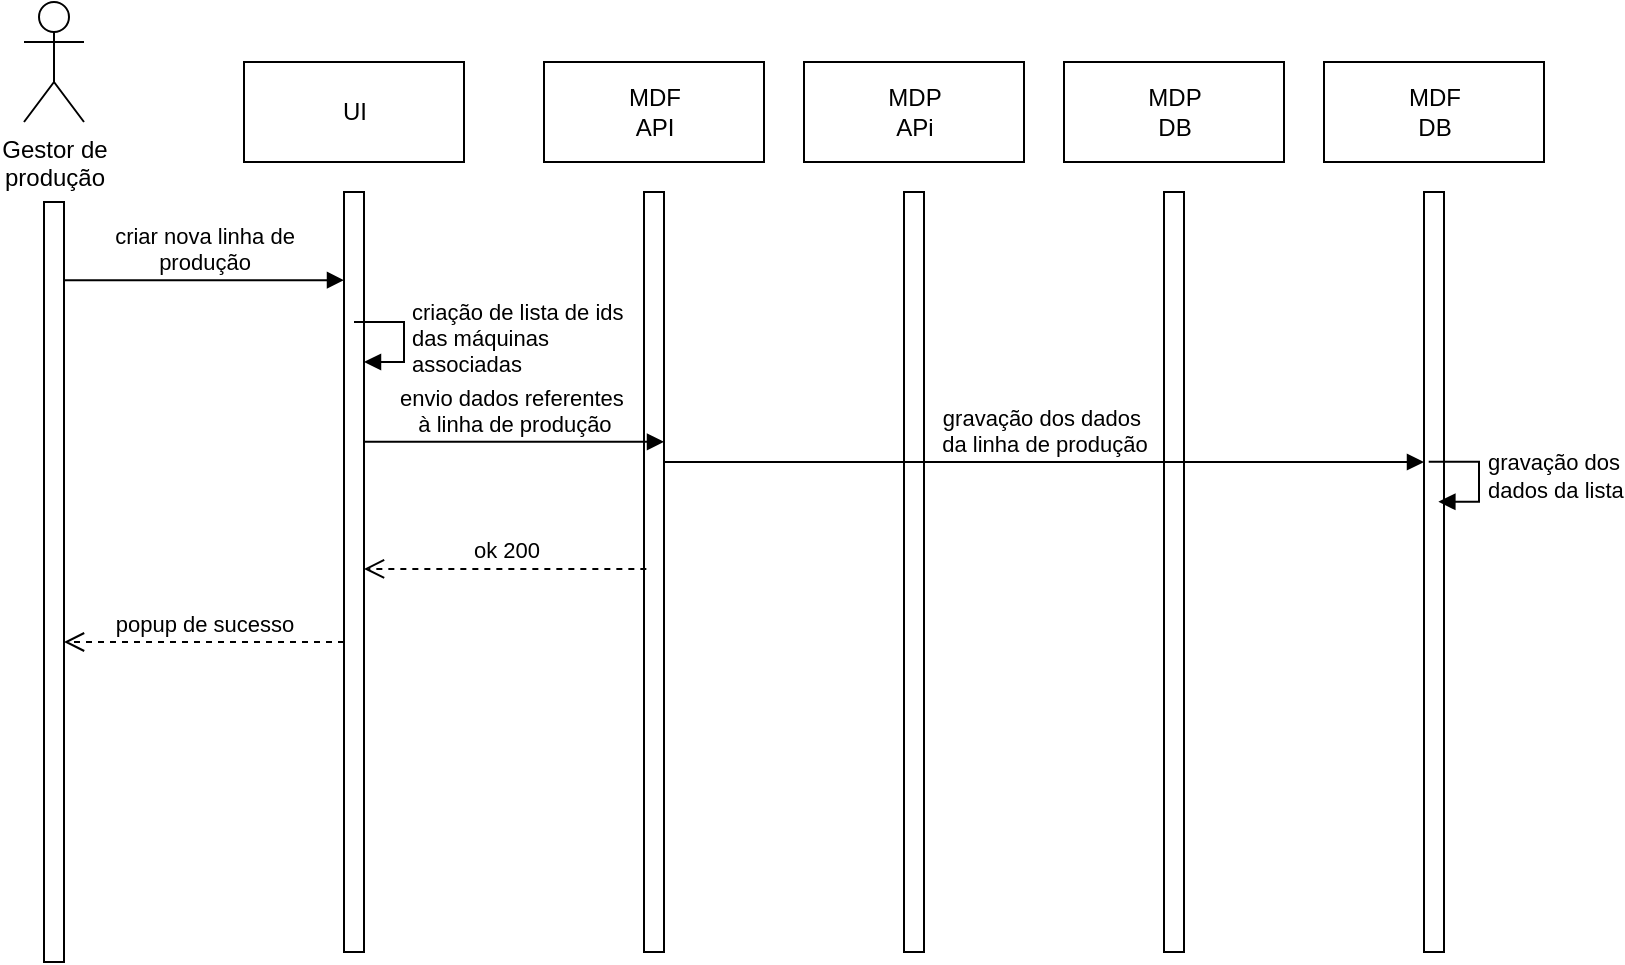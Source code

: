 <mxfile version="12.2.7" type="google" pages="1"><diagram id="y5Aco_nvvMLKETb85mTT" name="Page-1"><mxGraphModel dx="1173" dy="623" grid="1" gridSize="10" guides="1" tooltips="1" connect="1" arrows="1" fold="1" page="1" pageScale="1" pageWidth="827" pageHeight="1169" math="0" shadow="0"><root><mxCell id="0"/><mxCell id="1" parent="0"/><mxCell id="sEBxnwqUA14tsjKjSSHd-1" value="" style="html=1;points=[];perimeter=orthogonalPerimeter;" vertex="1" parent="1"><mxGeometry x="30" y="180" width="10" height="380" as="geometry"/></mxCell><mxCell id="sEBxnwqUA14tsjKjSSHd-2" value="Gestor de&lt;br&gt;produção" style="shape=umlActor;verticalLabelPosition=bottom;labelBackgroundColor=#ffffff;verticalAlign=top;html=1;" vertex="1" parent="1"><mxGeometry x="20" y="80" width="30" height="60" as="geometry"/></mxCell><mxCell id="sEBxnwqUA14tsjKjSSHd-3" value="" style="html=1;points=[];perimeter=orthogonalPerimeter;" vertex="1" parent="1"><mxGeometry x="180" y="175" width="10" height="380" as="geometry"/></mxCell><mxCell id="sEBxnwqUA14tsjKjSSHd-4" value="UI" style="html=1;" vertex="1" parent="1"><mxGeometry x="130" y="110" width="110" height="50" as="geometry"/></mxCell><mxCell id="sEBxnwqUA14tsjKjSSHd-5" value="" style="html=1;points=[];perimeter=orthogonalPerimeter;" vertex="1" parent="1"><mxGeometry x="330" y="175" width="10" height="380" as="geometry"/></mxCell><mxCell id="sEBxnwqUA14tsjKjSSHd-6" value="MDF&lt;br&gt;API" style="html=1;" vertex="1" parent="1"><mxGeometry x="280" y="110" width="110" height="50" as="geometry"/></mxCell><mxCell id="sEBxnwqUA14tsjKjSSHd-7" value="" style="html=1;points=[];perimeter=orthogonalPerimeter;" vertex="1" parent="1"><mxGeometry x="460" y="175" width="10" height="380" as="geometry"/></mxCell><mxCell id="sEBxnwqUA14tsjKjSSHd-8" value="MDP&lt;br&gt;APi" style="html=1;" vertex="1" parent="1"><mxGeometry x="410" y="110" width="110" height="50" as="geometry"/></mxCell><mxCell id="sEBxnwqUA14tsjKjSSHd-9" value="criar nova linha de&lt;br&gt;produção" style="html=1;verticalAlign=bottom;endArrow=block;entryX=0;entryY=0.116;entryDx=0;entryDy=0;entryPerimeter=0;" edge="1" parent="1" source="sEBxnwqUA14tsjKjSSHd-1" target="sEBxnwqUA14tsjKjSSHd-3"><mxGeometry width="80" relative="1" as="geometry"><mxPoint x="70" y="220" as="sourcePoint"/><mxPoint x="150" y="220" as="targetPoint"/></mxGeometry></mxCell><mxCell id="sEBxnwqUA14tsjKjSSHd-10" value="envio dados referentes&amp;nbsp;&lt;br&gt;à linha de produção" style="html=1;verticalAlign=bottom;endArrow=block;exitX=1;exitY=0.176;exitDx=0;exitDy=0;exitPerimeter=0;" edge="1" parent="1"><mxGeometry width="80" relative="1" as="geometry"><mxPoint x="190" y="299.88" as="sourcePoint"/><mxPoint x="340" y="299.88" as="targetPoint"/></mxGeometry></mxCell><mxCell id="sEBxnwqUA14tsjKjSSHd-15" value="criação de lista de ids&lt;br&gt;das máquinas&lt;br&gt;associadas" style="edgeStyle=orthogonalEdgeStyle;html=1;align=left;spacingLeft=2;endArrow=block;rounded=0;entryX=1;entryY=0;" edge="1" parent="1"><mxGeometry relative="1" as="geometry"><mxPoint x="185" y="240" as="sourcePoint"/><Array as="points"><mxPoint x="210" y="240"/></Array><mxPoint x="190" y="260" as="targetPoint"/></mxGeometry></mxCell><mxCell id="sEBxnwqUA14tsjKjSSHd-16" value="" style="html=1;points=[];perimeter=orthogonalPerimeter;" vertex="1" parent="1"><mxGeometry x="590" y="175" width="10" height="380" as="geometry"/></mxCell><mxCell id="sEBxnwqUA14tsjKjSSHd-17" value="MDP&lt;br&gt;DB" style="html=1;" vertex="1" parent="1"><mxGeometry x="540" y="110" width="110" height="50" as="geometry"/></mxCell><mxCell id="sEBxnwqUA14tsjKjSSHd-18" value="" style="html=1;points=[];perimeter=orthogonalPerimeter;" vertex="1" parent="1"><mxGeometry x="720" y="175" width="10" height="380" as="geometry"/></mxCell><mxCell id="sEBxnwqUA14tsjKjSSHd-19" value="MDF&lt;br&gt;DB" style="html=1;" vertex="1" parent="1"><mxGeometry x="670" y="110" width="110" height="50" as="geometry"/></mxCell><mxCell id="sEBxnwqUA14tsjKjSSHd-25" value="gravação dos dados&amp;nbsp;&lt;br&gt;da linha de produção" style="html=1;verticalAlign=bottom;endArrow=block;" edge="1" parent="1"><mxGeometry width="80" relative="1" as="geometry"><mxPoint x="340" y="310.0" as="sourcePoint"/><mxPoint x="720" y="310.0" as="targetPoint"/></mxGeometry></mxCell><mxCell id="sEBxnwqUA14tsjKjSSHd-26" value="gravação dos&lt;br&gt;dados da lista" style="edgeStyle=orthogonalEdgeStyle;html=1;align=left;spacingLeft=2;endArrow=block;rounded=0;entryX=1;entryY=0;" edge="1" parent="1"><mxGeometry relative="1" as="geometry"><mxPoint x="722.362" y="309.862" as="sourcePoint"/><Array as="points"><mxPoint x="747.5" y="310"/></Array><mxPoint x="727.19" y="329.862" as="targetPoint"/></mxGeometry></mxCell><mxCell id="sEBxnwqUA14tsjKjSSHd-27" value="ok 200" style="html=1;verticalAlign=bottom;endArrow=open;dashed=1;endSize=8;exitX=0.117;exitY=0.496;exitDx=0;exitDy=0;exitPerimeter=0;" edge="1" parent="1" source="sEBxnwqUA14tsjKjSSHd-5" target="sEBxnwqUA14tsjKjSSHd-3"><mxGeometry relative="1" as="geometry"><mxPoint x="320" y="360" as="sourcePoint"/><mxPoint x="240" y="360" as="targetPoint"/></mxGeometry></mxCell><mxCell id="sEBxnwqUA14tsjKjSSHd-28" value="popup de sucesso" style="html=1;verticalAlign=bottom;endArrow=open;dashed=1;endSize=8;" edge="1" parent="1"><mxGeometry relative="1" as="geometry"><mxPoint x="180" y="400" as="sourcePoint"/><mxPoint x="40" y="400" as="targetPoint"/></mxGeometry></mxCell></root></mxGraphModel></diagram></mxfile>